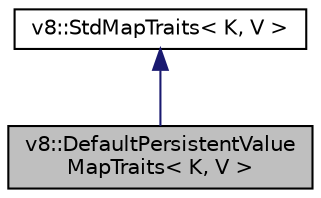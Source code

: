 digraph "v8::DefaultPersistentValueMapTraits&lt; K, V &gt;"
{
  edge [fontname="Helvetica",fontsize="10",labelfontname="Helvetica",labelfontsize="10"];
  node [fontname="Helvetica",fontsize="10",shape=record];
  Node1 [label="v8::DefaultPersistentValue\lMapTraits\< K, V \>",height=0.2,width=0.4,color="black", fillcolor="grey75", style="filled", fontcolor="black"];
  Node2 -> Node1 [dir="back",color="midnightblue",fontsize="10",style="solid",fontname="Helvetica"];
  Node2 [label="v8::StdMapTraits\< K, V \>",height=0.2,width=0.4,color="black", fillcolor="white", style="filled",URL="$classv8_1_1StdMapTraits.html"];
}
